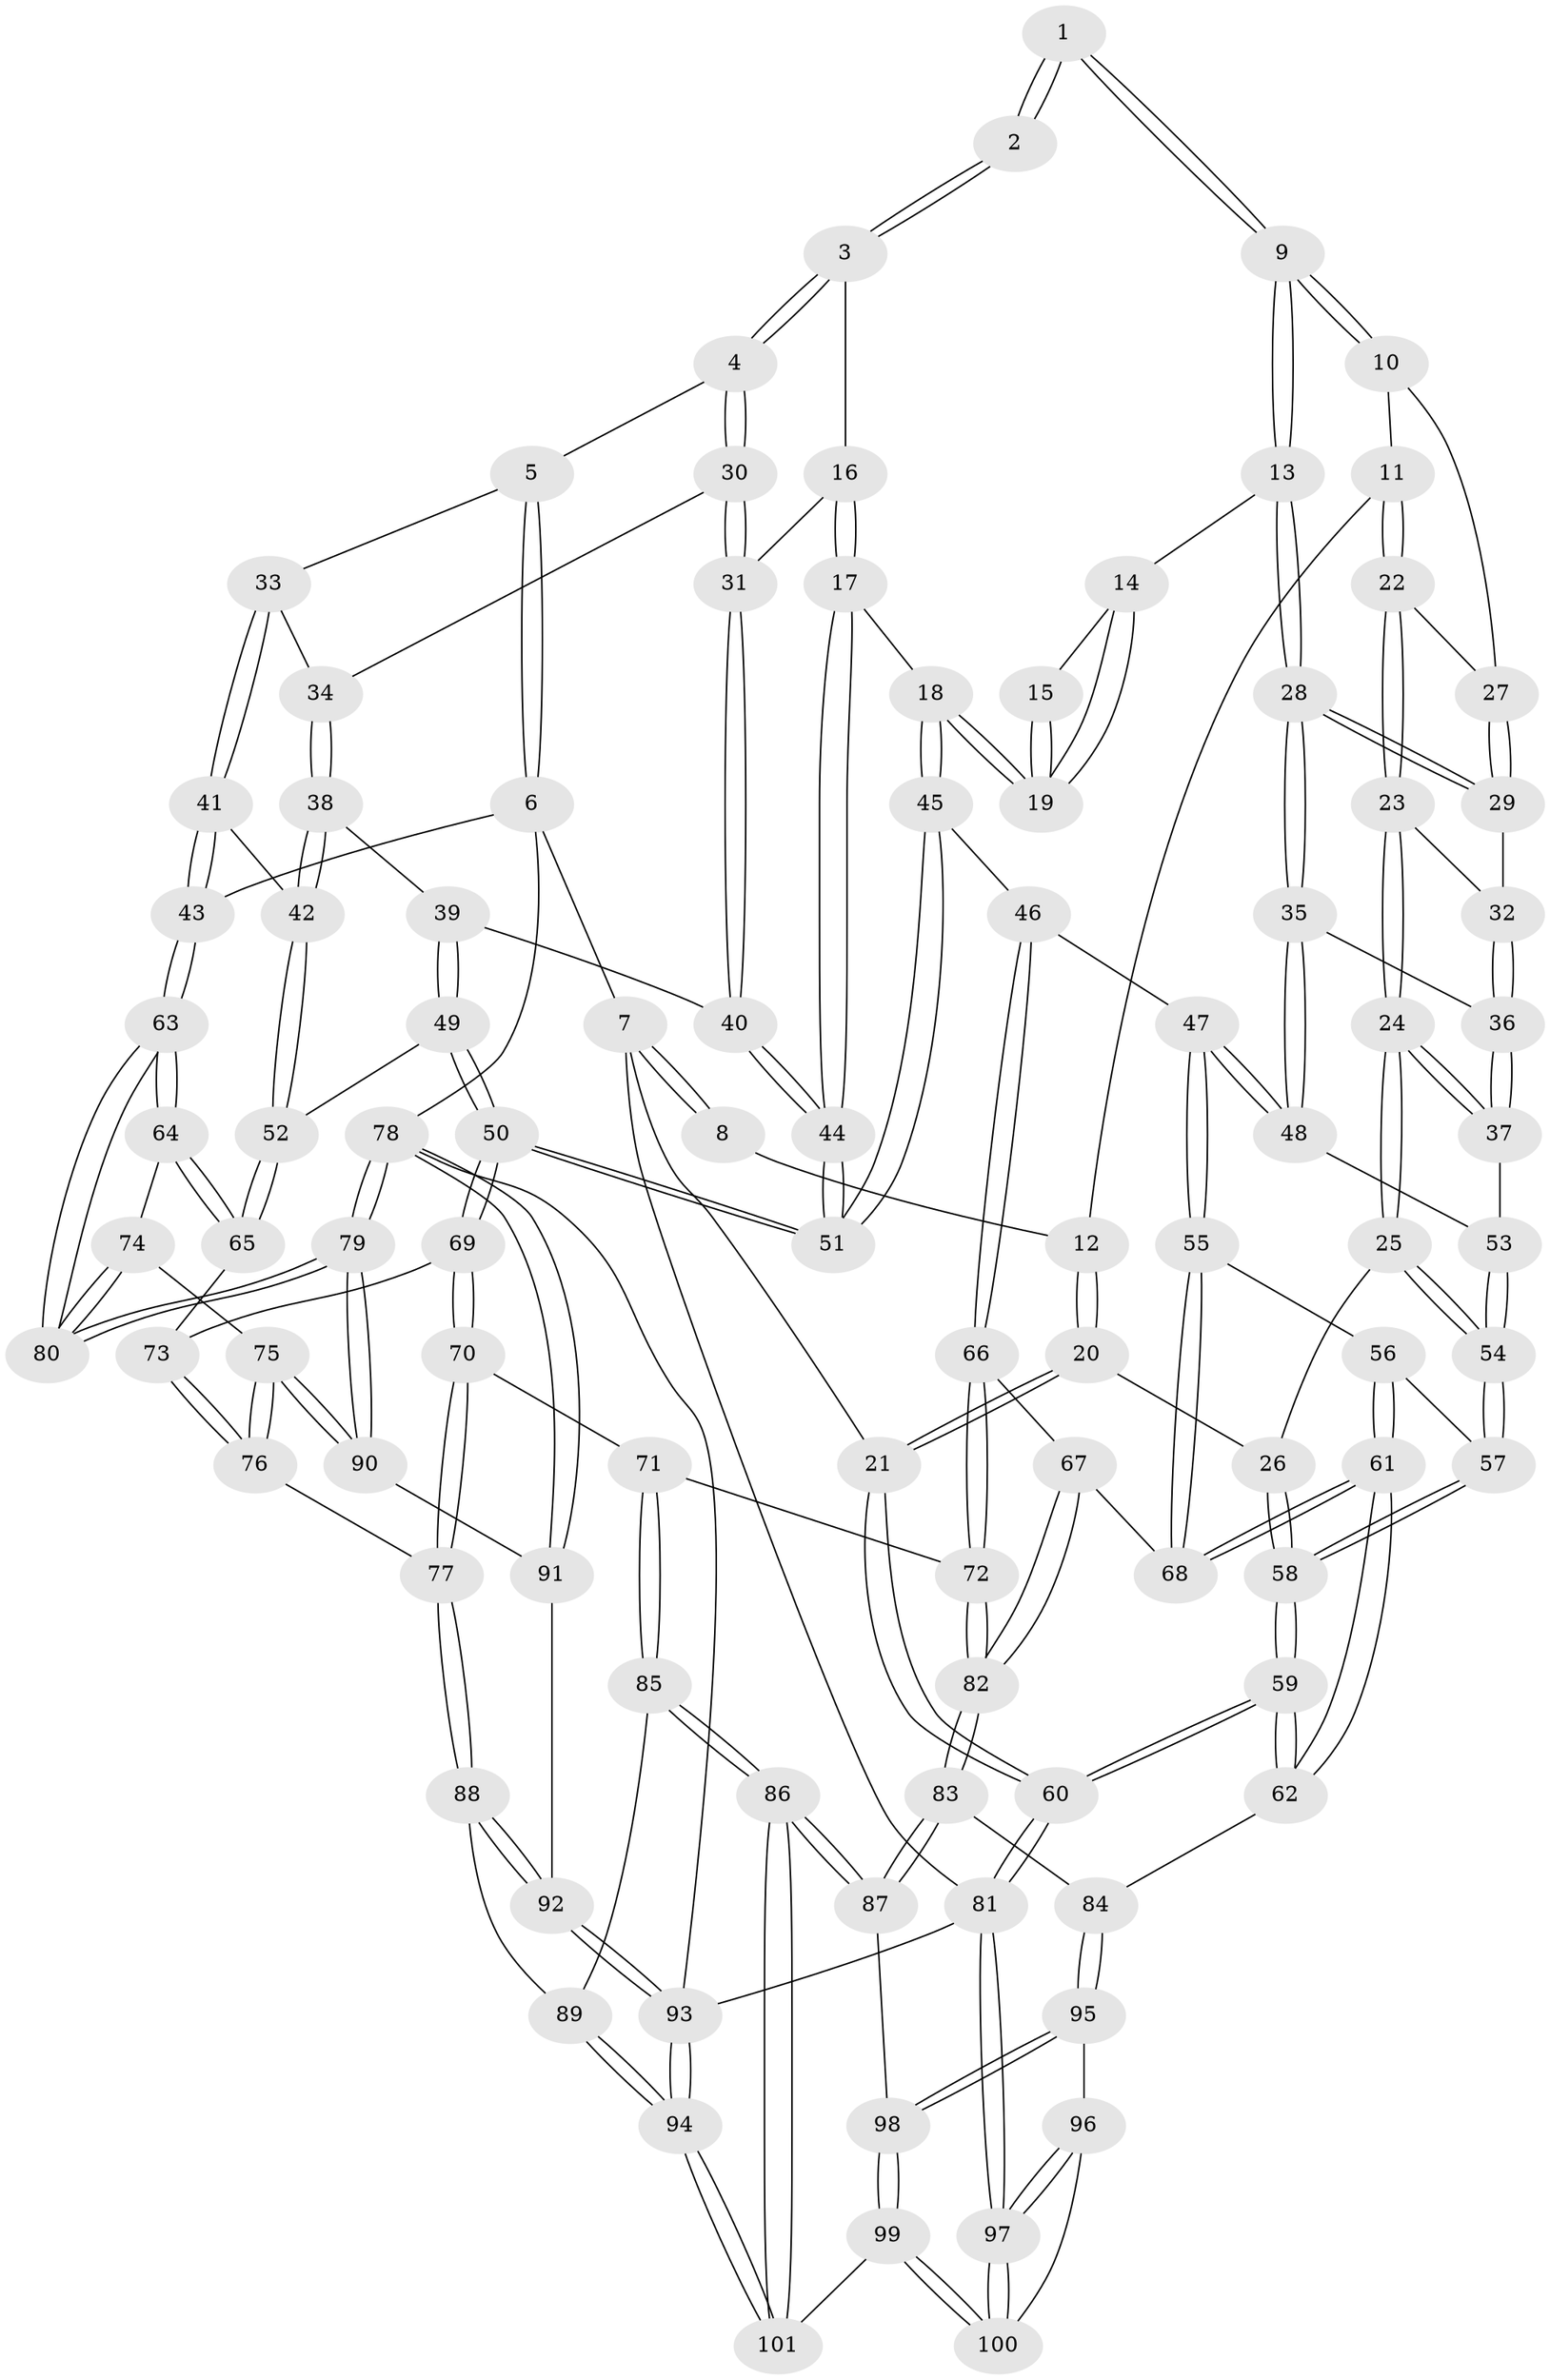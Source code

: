 // Generated by graph-tools (version 1.1) at 2025/11/02/21/25 10:11:13]
// undirected, 101 vertices, 249 edges
graph export_dot {
graph [start="1"]
  node [color=gray90,style=filled];
  1 [pos="+0.3262096739675825+0"];
  2 [pos="+0.5956133741183287+0"];
  3 [pos="+0.7200732167686924+0"];
  4 [pos="+1+0"];
  5 [pos="+1+0"];
  6 [pos="+1+0"];
  7 [pos="+0+0"];
  8 [pos="+0.0693882939271606+0"];
  9 [pos="+0.33734290003882383+0.12860901499136015"];
  10 [pos="+0.2586166553730644+0.14881618641532188"];
  11 [pos="+0.15938977955506856+0.09940661426557579"];
  12 [pos="+0.14985978278273238+0.08584618381317174"];
  13 [pos="+0.3908014209743199+0.25391236132174316"];
  14 [pos="+0.4085234129606006+0.2524494737210287"];
  15 [pos="+0.5876868056990205+0"];
  16 [pos="+0.7197068724419856+0"];
  17 [pos="+0.5408585906827912+0.2899243777154312"];
  18 [pos="+0.5196054369620345+0.2904176064165472"];
  19 [pos="+0.5098599688265938+0.28561955569346137"];
  20 [pos="+0.027443104994985378+0.348493141605018"];
  21 [pos="+0+0.31812335270269443"];
  22 [pos="+0.19207923174467875+0.18652613579916968"];
  23 [pos="+0.1835311882953479+0.22867123234358147"];
  24 [pos="+0.10976301859163724+0.33573905015880684"];
  25 [pos="+0.06707358749675611+0.3508771647567378"];
  26 [pos="+0.02874914511957123+0.3489647680719367"];
  27 [pos="+0.24152848315334058+0.18563287737240486"];
  28 [pos="+0.386916794873369+0.2571926037911299"];
  29 [pos="+0.27672131671205075+0.2246592555552799"];
  30 [pos="+0.9149115473457952+0.23427517956966235"];
  31 [pos="+0.7635294493644462+0.23457878815600736"];
  32 [pos="+0.2503292087023723+0.23114752757623946"];
  33 [pos="+0.9661016758183574+0.278678596233759"];
  34 [pos="+0.9501580089989206+0.272302163803307"];
  35 [pos="+0.37337688121253554+0.27811593250508426"];
  36 [pos="+0.1924538889548646+0.33047276584033497"];
  37 [pos="+0.17695483006358437+0.3364686026988479"];
  38 [pos="+0.8762993141515406+0.34426622711985694"];
  39 [pos="+0.7786297724702445+0.2977139455106434"];
  40 [pos="+0.7528112488987045+0.2671436823168574"];
  41 [pos="+1+0.37238594607995135"];
  42 [pos="+0.884164199942512+0.3591481412959185"];
  43 [pos="+1+0.4038853317653565"];
  44 [pos="+0.6552554423532871+0.3326418994441414"];
  45 [pos="+0.4912638690341253+0.4541789577035691"];
  46 [pos="+0.41173078466557916+0.4936227819072582"];
  47 [pos="+0.3887458862504507+0.4820464621962071"];
  48 [pos="+0.3538486266678032+0.4148973130768214"];
  49 [pos="+0.8204293663238841+0.4766176363901224"];
  50 [pos="+0.6628699734166886+0.5151568181862932"];
  51 [pos="+0.6612940382253977+0.5122047442093008"];
  52 [pos="+0.8787885448037127+0.4897671294634168"];
  53 [pos="+0.2833709369938798+0.4188136216917632"];
  54 [pos="+0.2061142486276084+0.4980961980376635"];
  55 [pos="+0.2811097200070705+0.5483087379005791"];
  56 [pos="+0.20776369843215695+0.5031267730940944"];
  57 [pos="+0.20744600003260336+0.5028692560542982"];
  58 [pos="+0.0963994371536947+0.61377661244169"];
  59 [pos="+0.06640964283298688+0.760176783838533"];
  60 [pos="+0+0.8722662884078323"];
  61 [pos="+0.19679814136521923+0.7521680052599705"];
  62 [pos="+0.17122628712496343+0.7667364647161533"];
  63 [pos="+1+0.5218860159641466"];
  64 [pos="+1+0.5423985072728063"];
  65 [pos="+0.9226119597802568+0.5186616927890276"];
  66 [pos="+0.42591709601165134+0.5398818303776438"];
  67 [pos="+0.3271403421127122+0.7121253809969742"];
  68 [pos="+0.2789301141864323+0.7115218631084357"];
  69 [pos="+0.6609761892455389+0.528246659074554"];
  70 [pos="+0.6124238091777704+0.6860928520240154"];
  71 [pos="+0.6012772983973252+0.6897772652939563"];
  72 [pos="+0.5973215685143617+0.689891323591466"];
  73 [pos="+0.8187784521970689+0.6065935830015606"];
  74 [pos="+0.8768299716064855+0.7086162354070376"];
  75 [pos="+0.8261568247998331+0.7606326331632702"];
  76 [pos="+0.7822673986018751+0.744479273010311"];
  77 [pos="+0.6995084239808647+0.7381469131453637"];
  78 [pos="+1+0.8838918966375706"];
  79 [pos="+1+0.7927019371152265"];
  80 [pos="+1+0.7843419879079868"];
  81 [pos="+0+1"];
  82 [pos="+0.4397029154406687+0.7572824759954554"];
  83 [pos="+0.4335650851464069+0.8567453173433235"];
  84 [pos="+0.22702817038295586+0.8521985932366438"];
  85 [pos="+0.5640672093478256+0.9387696510392051"];
  86 [pos="+0.5299093161270192+0.9883520700124886"];
  87 [pos="+0.43567175988568496+0.883762826168818"];
  88 [pos="+0.6932129593653878+0.8750651858395023"];
  89 [pos="+0.6712870587753089+0.8951548501095282"];
  90 [pos="+0.8645948311846773+0.8139339143428693"];
  91 [pos="+0.8578141496266656+0.9512071571003107"];
  92 [pos="+0.828306294098211+1"];
  93 [pos="+0.7908968486172042+1"];
  94 [pos="+0.7012944206266006+1"];
  95 [pos="+0.2418293942206828+0.8813265401825575"];
  96 [pos="+0.2175470831608936+0.9398769625302363"];
  97 [pos="+0+1"];
  98 [pos="+0.31521658318503115+0.9465806110817123"];
  99 [pos="+0.34016204104564074+1"];
  100 [pos="+0.27173595587811283+1"];
  101 [pos="+0.5450943431114987+1"];
  1 -- 2;
  1 -- 2;
  1 -- 9;
  1 -- 9;
  2 -- 3;
  2 -- 3;
  3 -- 4;
  3 -- 4;
  3 -- 16;
  4 -- 5;
  4 -- 30;
  4 -- 30;
  5 -- 6;
  5 -- 6;
  5 -- 33;
  6 -- 7;
  6 -- 43;
  6 -- 78;
  7 -- 8;
  7 -- 8;
  7 -- 21;
  7 -- 81;
  8 -- 12;
  9 -- 10;
  9 -- 10;
  9 -- 13;
  9 -- 13;
  10 -- 11;
  10 -- 27;
  11 -- 12;
  11 -- 22;
  11 -- 22;
  12 -- 20;
  12 -- 20;
  13 -- 14;
  13 -- 28;
  13 -- 28;
  14 -- 15;
  14 -- 19;
  14 -- 19;
  15 -- 19;
  15 -- 19;
  16 -- 17;
  16 -- 17;
  16 -- 31;
  17 -- 18;
  17 -- 44;
  17 -- 44;
  18 -- 19;
  18 -- 19;
  18 -- 45;
  18 -- 45;
  20 -- 21;
  20 -- 21;
  20 -- 26;
  21 -- 60;
  21 -- 60;
  22 -- 23;
  22 -- 23;
  22 -- 27;
  23 -- 24;
  23 -- 24;
  23 -- 32;
  24 -- 25;
  24 -- 25;
  24 -- 37;
  24 -- 37;
  25 -- 26;
  25 -- 54;
  25 -- 54;
  26 -- 58;
  26 -- 58;
  27 -- 29;
  27 -- 29;
  28 -- 29;
  28 -- 29;
  28 -- 35;
  28 -- 35;
  29 -- 32;
  30 -- 31;
  30 -- 31;
  30 -- 34;
  31 -- 40;
  31 -- 40;
  32 -- 36;
  32 -- 36;
  33 -- 34;
  33 -- 41;
  33 -- 41;
  34 -- 38;
  34 -- 38;
  35 -- 36;
  35 -- 48;
  35 -- 48;
  36 -- 37;
  36 -- 37;
  37 -- 53;
  38 -- 39;
  38 -- 42;
  38 -- 42;
  39 -- 40;
  39 -- 49;
  39 -- 49;
  40 -- 44;
  40 -- 44;
  41 -- 42;
  41 -- 43;
  41 -- 43;
  42 -- 52;
  42 -- 52;
  43 -- 63;
  43 -- 63;
  44 -- 51;
  44 -- 51;
  45 -- 46;
  45 -- 51;
  45 -- 51;
  46 -- 47;
  46 -- 66;
  46 -- 66;
  47 -- 48;
  47 -- 48;
  47 -- 55;
  47 -- 55;
  48 -- 53;
  49 -- 50;
  49 -- 50;
  49 -- 52;
  50 -- 51;
  50 -- 51;
  50 -- 69;
  50 -- 69;
  52 -- 65;
  52 -- 65;
  53 -- 54;
  53 -- 54;
  54 -- 57;
  54 -- 57;
  55 -- 56;
  55 -- 68;
  55 -- 68;
  56 -- 57;
  56 -- 61;
  56 -- 61;
  57 -- 58;
  57 -- 58;
  58 -- 59;
  58 -- 59;
  59 -- 60;
  59 -- 60;
  59 -- 62;
  59 -- 62;
  60 -- 81;
  60 -- 81;
  61 -- 62;
  61 -- 62;
  61 -- 68;
  61 -- 68;
  62 -- 84;
  63 -- 64;
  63 -- 64;
  63 -- 80;
  63 -- 80;
  64 -- 65;
  64 -- 65;
  64 -- 74;
  65 -- 73;
  66 -- 67;
  66 -- 72;
  66 -- 72;
  67 -- 68;
  67 -- 82;
  67 -- 82;
  69 -- 70;
  69 -- 70;
  69 -- 73;
  70 -- 71;
  70 -- 77;
  70 -- 77;
  71 -- 72;
  71 -- 85;
  71 -- 85;
  72 -- 82;
  72 -- 82;
  73 -- 76;
  73 -- 76;
  74 -- 75;
  74 -- 80;
  74 -- 80;
  75 -- 76;
  75 -- 76;
  75 -- 90;
  75 -- 90;
  76 -- 77;
  77 -- 88;
  77 -- 88;
  78 -- 79;
  78 -- 79;
  78 -- 91;
  78 -- 91;
  78 -- 93;
  79 -- 80;
  79 -- 80;
  79 -- 90;
  79 -- 90;
  81 -- 97;
  81 -- 97;
  81 -- 93;
  82 -- 83;
  82 -- 83;
  83 -- 84;
  83 -- 87;
  83 -- 87;
  84 -- 95;
  84 -- 95;
  85 -- 86;
  85 -- 86;
  85 -- 89;
  86 -- 87;
  86 -- 87;
  86 -- 101;
  86 -- 101;
  87 -- 98;
  88 -- 89;
  88 -- 92;
  88 -- 92;
  89 -- 94;
  89 -- 94;
  90 -- 91;
  91 -- 92;
  92 -- 93;
  92 -- 93;
  93 -- 94;
  93 -- 94;
  94 -- 101;
  94 -- 101;
  95 -- 96;
  95 -- 98;
  95 -- 98;
  96 -- 97;
  96 -- 97;
  96 -- 100;
  97 -- 100;
  97 -- 100;
  98 -- 99;
  98 -- 99;
  99 -- 100;
  99 -- 100;
  99 -- 101;
}
